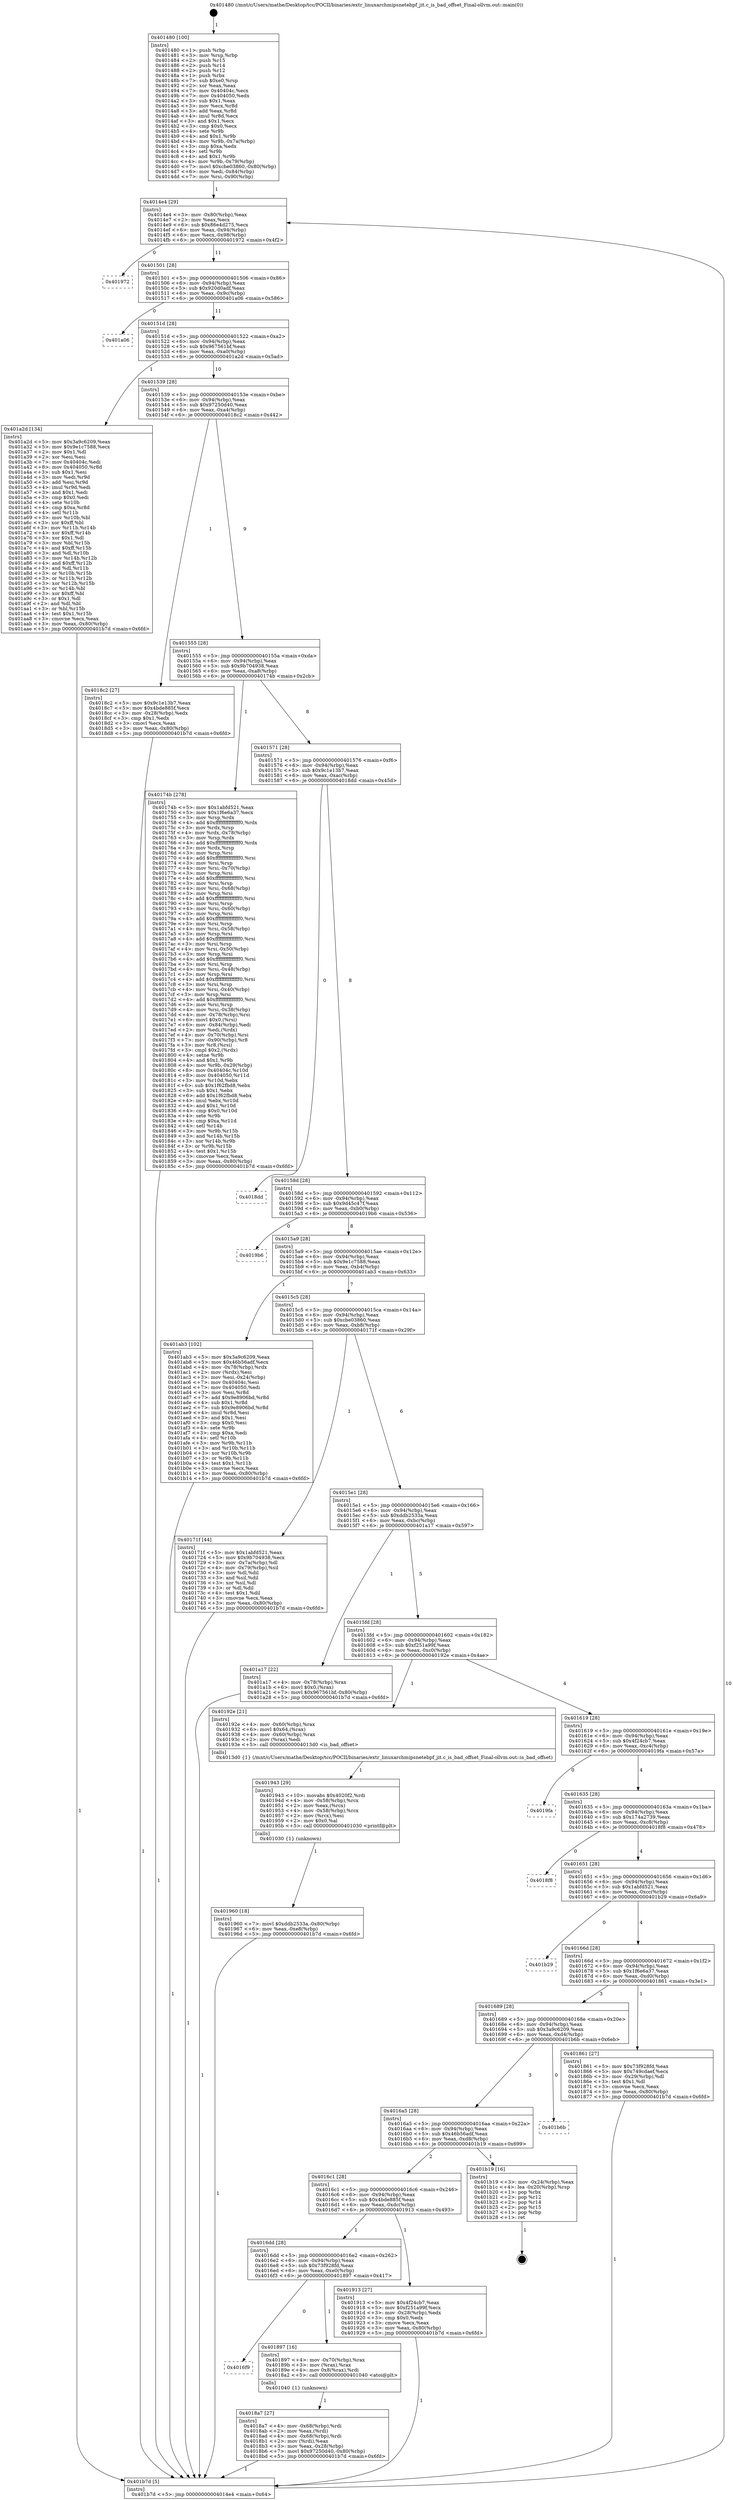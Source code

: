 digraph "0x401480" {
  label = "0x401480 (/mnt/c/Users/mathe/Desktop/tcc/POCII/binaries/extr_linuxarchmipsnetebpf_jit.c_is_bad_offset_Final-ollvm.out::main(0))"
  labelloc = "t"
  node[shape=record]

  Entry [label="",width=0.3,height=0.3,shape=circle,fillcolor=black,style=filled]
  "0x4014e4" [label="{
     0x4014e4 [29]\l
     | [instrs]\l
     &nbsp;&nbsp;0x4014e4 \<+3\>: mov -0x80(%rbp),%eax\l
     &nbsp;&nbsp;0x4014e7 \<+2\>: mov %eax,%ecx\l
     &nbsp;&nbsp;0x4014e9 \<+6\>: sub $0x86e4d275,%ecx\l
     &nbsp;&nbsp;0x4014ef \<+6\>: mov %eax,-0x94(%rbp)\l
     &nbsp;&nbsp;0x4014f5 \<+6\>: mov %ecx,-0x98(%rbp)\l
     &nbsp;&nbsp;0x4014fb \<+6\>: je 0000000000401972 \<main+0x4f2\>\l
  }"]
  "0x401972" [label="{
     0x401972\l
  }", style=dashed]
  "0x401501" [label="{
     0x401501 [28]\l
     | [instrs]\l
     &nbsp;&nbsp;0x401501 \<+5\>: jmp 0000000000401506 \<main+0x86\>\l
     &nbsp;&nbsp;0x401506 \<+6\>: mov -0x94(%rbp),%eax\l
     &nbsp;&nbsp;0x40150c \<+5\>: sub $0x920d0adf,%eax\l
     &nbsp;&nbsp;0x401511 \<+6\>: mov %eax,-0x9c(%rbp)\l
     &nbsp;&nbsp;0x401517 \<+6\>: je 0000000000401a06 \<main+0x586\>\l
  }"]
  Exit [label="",width=0.3,height=0.3,shape=circle,fillcolor=black,style=filled,peripheries=2]
  "0x401a06" [label="{
     0x401a06\l
  }", style=dashed]
  "0x40151d" [label="{
     0x40151d [28]\l
     | [instrs]\l
     &nbsp;&nbsp;0x40151d \<+5\>: jmp 0000000000401522 \<main+0xa2\>\l
     &nbsp;&nbsp;0x401522 \<+6\>: mov -0x94(%rbp),%eax\l
     &nbsp;&nbsp;0x401528 \<+5\>: sub $0x967561bf,%eax\l
     &nbsp;&nbsp;0x40152d \<+6\>: mov %eax,-0xa0(%rbp)\l
     &nbsp;&nbsp;0x401533 \<+6\>: je 0000000000401a2d \<main+0x5ad\>\l
  }"]
  "0x401960" [label="{
     0x401960 [18]\l
     | [instrs]\l
     &nbsp;&nbsp;0x401960 \<+7\>: movl $0xddb2533a,-0x80(%rbp)\l
     &nbsp;&nbsp;0x401967 \<+6\>: mov %eax,-0xe8(%rbp)\l
     &nbsp;&nbsp;0x40196d \<+5\>: jmp 0000000000401b7d \<main+0x6fd\>\l
  }"]
  "0x401a2d" [label="{
     0x401a2d [134]\l
     | [instrs]\l
     &nbsp;&nbsp;0x401a2d \<+5\>: mov $0x3a9c6209,%eax\l
     &nbsp;&nbsp;0x401a32 \<+5\>: mov $0x9e1c7588,%ecx\l
     &nbsp;&nbsp;0x401a37 \<+2\>: mov $0x1,%dl\l
     &nbsp;&nbsp;0x401a39 \<+2\>: xor %esi,%esi\l
     &nbsp;&nbsp;0x401a3b \<+7\>: mov 0x40404c,%edi\l
     &nbsp;&nbsp;0x401a42 \<+8\>: mov 0x404050,%r8d\l
     &nbsp;&nbsp;0x401a4a \<+3\>: sub $0x1,%esi\l
     &nbsp;&nbsp;0x401a4d \<+3\>: mov %edi,%r9d\l
     &nbsp;&nbsp;0x401a50 \<+3\>: add %esi,%r9d\l
     &nbsp;&nbsp;0x401a53 \<+4\>: imul %r9d,%edi\l
     &nbsp;&nbsp;0x401a57 \<+3\>: and $0x1,%edi\l
     &nbsp;&nbsp;0x401a5a \<+3\>: cmp $0x0,%edi\l
     &nbsp;&nbsp;0x401a5d \<+4\>: sete %r10b\l
     &nbsp;&nbsp;0x401a61 \<+4\>: cmp $0xa,%r8d\l
     &nbsp;&nbsp;0x401a65 \<+4\>: setl %r11b\l
     &nbsp;&nbsp;0x401a69 \<+3\>: mov %r10b,%bl\l
     &nbsp;&nbsp;0x401a6c \<+3\>: xor $0xff,%bl\l
     &nbsp;&nbsp;0x401a6f \<+3\>: mov %r11b,%r14b\l
     &nbsp;&nbsp;0x401a72 \<+4\>: xor $0xff,%r14b\l
     &nbsp;&nbsp;0x401a76 \<+3\>: xor $0x1,%dl\l
     &nbsp;&nbsp;0x401a79 \<+3\>: mov %bl,%r15b\l
     &nbsp;&nbsp;0x401a7c \<+4\>: and $0xff,%r15b\l
     &nbsp;&nbsp;0x401a80 \<+3\>: and %dl,%r10b\l
     &nbsp;&nbsp;0x401a83 \<+3\>: mov %r14b,%r12b\l
     &nbsp;&nbsp;0x401a86 \<+4\>: and $0xff,%r12b\l
     &nbsp;&nbsp;0x401a8a \<+3\>: and %dl,%r11b\l
     &nbsp;&nbsp;0x401a8d \<+3\>: or %r10b,%r15b\l
     &nbsp;&nbsp;0x401a90 \<+3\>: or %r11b,%r12b\l
     &nbsp;&nbsp;0x401a93 \<+3\>: xor %r12b,%r15b\l
     &nbsp;&nbsp;0x401a96 \<+3\>: or %r14b,%bl\l
     &nbsp;&nbsp;0x401a99 \<+3\>: xor $0xff,%bl\l
     &nbsp;&nbsp;0x401a9c \<+3\>: or $0x1,%dl\l
     &nbsp;&nbsp;0x401a9f \<+2\>: and %dl,%bl\l
     &nbsp;&nbsp;0x401aa1 \<+3\>: or %bl,%r15b\l
     &nbsp;&nbsp;0x401aa4 \<+4\>: test $0x1,%r15b\l
     &nbsp;&nbsp;0x401aa8 \<+3\>: cmovne %ecx,%eax\l
     &nbsp;&nbsp;0x401aab \<+3\>: mov %eax,-0x80(%rbp)\l
     &nbsp;&nbsp;0x401aae \<+5\>: jmp 0000000000401b7d \<main+0x6fd\>\l
  }"]
  "0x401539" [label="{
     0x401539 [28]\l
     | [instrs]\l
     &nbsp;&nbsp;0x401539 \<+5\>: jmp 000000000040153e \<main+0xbe\>\l
     &nbsp;&nbsp;0x40153e \<+6\>: mov -0x94(%rbp),%eax\l
     &nbsp;&nbsp;0x401544 \<+5\>: sub $0x97250d40,%eax\l
     &nbsp;&nbsp;0x401549 \<+6\>: mov %eax,-0xa4(%rbp)\l
     &nbsp;&nbsp;0x40154f \<+6\>: je 00000000004018c2 \<main+0x442\>\l
  }"]
  "0x401943" [label="{
     0x401943 [29]\l
     | [instrs]\l
     &nbsp;&nbsp;0x401943 \<+10\>: movabs $0x4020f2,%rdi\l
     &nbsp;&nbsp;0x40194d \<+4\>: mov -0x58(%rbp),%rcx\l
     &nbsp;&nbsp;0x401951 \<+2\>: mov %eax,(%rcx)\l
     &nbsp;&nbsp;0x401953 \<+4\>: mov -0x58(%rbp),%rcx\l
     &nbsp;&nbsp;0x401957 \<+2\>: mov (%rcx),%esi\l
     &nbsp;&nbsp;0x401959 \<+2\>: mov $0x0,%al\l
     &nbsp;&nbsp;0x40195b \<+5\>: call 0000000000401030 \<printf@plt\>\l
     | [calls]\l
     &nbsp;&nbsp;0x401030 \{1\} (unknown)\l
  }"]
  "0x4018c2" [label="{
     0x4018c2 [27]\l
     | [instrs]\l
     &nbsp;&nbsp;0x4018c2 \<+5\>: mov $0x9c1e13b7,%eax\l
     &nbsp;&nbsp;0x4018c7 \<+5\>: mov $0x4bde885f,%ecx\l
     &nbsp;&nbsp;0x4018cc \<+3\>: mov -0x28(%rbp),%edx\l
     &nbsp;&nbsp;0x4018cf \<+3\>: cmp $0x1,%edx\l
     &nbsp;&nbsp;0x4018d2 \<+3\>: cmovl %ecx,%eax\l
     &nbsp;&nbsp;0x4018d5 \<+3\>: mov %eax,-0x80(%rbp)\l
     &nbsp;&nbsp;0x4018d8 \<+5\>: jmp 0000000000401b7d \<main+0x6fd\>\l
  }"]
  "0x401555" [label="{
     0x401555 [28]\l
     | [instrs]\l
     &nbsp;&nbsp;0x401555 \<+5\>: jmp 000000000040155a \<main+0xda\>\l
     &nbsp;&nbsp;0x40155a \<+6\>: mov -0x94(%rbp),%eax\l
     &nbsp;&nbsp;0x401560 \<+5\>: sub $0x9b704938,%eax\l
     &nbsp;&nbsp;0x401565 \<+6\>: mov %eax,-0xa8(%rbp)\l
     &nbsp;&nbsp;0x40156b \<+6\>: je 000000000040174b \<main+0x2cb\>\l
  }"]
  "0x4018a7" [label="{
     0x4018a7 [27]\l
     | [instrs]\l
     &nbsp;&nbsp;0x4018a7 \<+4\>: mov -0x68(%rbp),%rdi\l
     &nbsp;&nbsp;0x4018ab \<+2\>: mov %eax,(%rdi)\l
     &nbsp;&nbsp;0x4018ad \<+4\>: mov -0x68(%rbp),%rdi\l
     &nbsp;&nbsp;0x4018b1 \<+2\>: mov (%rdi),%eax\l
     &nbsp;&nbsp;0x4018b3 \<+3\>: mov %eax,-0x28(%rbp)\l
     &nbsp;&nbsp;0x4018b6 \<+7\>: movl $0x97250d40,-0x80(%rbp)\l
     &nbsp;&nbsp;0x4018bd \<+5\>: jmp 0000000000401b7d \<main+0x6fd\>\l
  }"]
  "0x40174b" [label="{
     0x40174b [278]\l
     | [instrs]\l
     &nbsp;&nbsp;0x40174b \<+5\>: mov $0x1abfd521,%eax\l
     &nbsp;&nbsp;0x401750 \<+5\>: mov $0x1f6e6a37,%ecx\l
     &nbsp;&nbsp;0x401755 \<+3\>: mov %rsp,%rdx\l
     &nbsp;&nbsp;0x401758 \<+4\>: add $0xfffffffffffffff0,%rdx\l
     &nbsp;&nbsp;0x40175c \<+3\>: mov %rdx,%rsp\l
     &nbsp;&nbsp;0x40175f \<+4\>: mov %rdx,-0x78(%rbp)\l
     &nbsp;&nbsp;0x401763 \<+3\>: mov %rsp,%rdx\l
     &nbsp;&nbsp;0x401766 \<+4\>: add $0xfffffffffffffff0,%rdx\l
     &nbsp;&nbsp;0x40176a \<+3\>: mov %rdx,%rsp\l
     &nbsp;&nbsp;0x40176d \<+3\>: mov %rsp,%rsi\l
     &nbsp;&nbsp;0x401770 \<+4\>: add $0xfffffffffffffff0,%rsi\l
     &nbsp;&nbsp;0x401774 \<+3\>: mov %rsi,%rsp\l
     &nbsp;&nbsp;0x401777 \<+4\>: mov %rsi,-0x70(%rbp)\l
     &nbsp;&nbsp;0x40177b \<+3\>: mov %rsp,%rsi\l
     &nbsp;&nbsp;0x40177e \<+4\>: add $0xfffffffffffffff0,%rsi\l
     &nbsp;&nbsp;0x401782 \<+3\>: mov %rsi,%rsp\l
     &nbsp;&nbsp;0x401785 \<+4\>: mov %rsi,-0x68(%rbp)\l
     &nbsp;&nbsp;0x401789 \<+3\>: mov %rsp,%rsi\l
     &nbsp;&nbsp;0x40178c \<+4\>: add $0xfffffffffffffff0,%rsi\l
     &nbsp;&nbsp;0x401790 \<+3\>: mov %rsi,%rsp\l
     &nbsp;&nbsp;0x401793 \<+4\>: mov %rsi,-0x60(%rbp)\l
     &nbsp;&nbsp;0x401797 \<+3\>: mov %rsp,%rsi\l
     &nbsp;&nbsp;0x40179a \<+4\>: add $0xfffffffffffffff0,%rsi\l
     &nbsp;&nbsp;0x40179e \<+3\>: mov %rsi,%rsp\l
     &nbsp;&nbsp;0x4017a1 \<+4\>: mov %rsi,-0x58(%rbp)\l
     &nbsp;&nbsp;0x4017a5 \<+3\>: mov %rsp,%rsi\l
     &nbsp;&nbsp;0x4017a8 \<+4\>: add $0xfffffffffffffff0,%rsi\l
     &nbsp;&nbsp;0x4017ac \<+3\>: mov %rsi,%rsp\l
     &nbsp;&nbsp;0x4017af \<+4\>: mov %rsi,-0x50(%rbp)\l
     &nbsp;&nbsp;0x4017b3 \<+3\>: mov %rsp,%rsi\l
     &nbsp;&nbsp;0x4017b6 \<+4\>: add $0xfffffffffffffff0,%rsi\l
     &nbsp;&nbsp;0x4017ba \<+3\>: mov %rsi,%rsp\l
     &nbsp;&nbsp;0x4017bd \<+4\>: mov %rsi,-0x48(%rbp)\l
     &nbsp;&nbsp;0x4017c1 \<+3\>: mov %rsp,%rsi\l
     &nbsp;&nbsp;0x4017c4 \<+4\>: add $0xfffffffffffffff0,%rsi\l
     &nbsp;&nbsp;0x4017c8 \<+3\>: mov %rsi,%rsp\l
     &nbsp;&nbsp;0x4017cb \<+4\>: mov %rsi,-0x40(%rbp)\l
     &nbsp;&nbsp;0x4017cf \<+3\>: mov %rsp,%rsi\l
     &nbsp;&nbsp;0x4017d2 \<+4\>: add $0xfffffffffffffff0,%rsi\l
     &nbsp;&nbsp;0x4017d6 \<+3\>: mov %rsi,%rsp\l
     &nbsp;&nbsp;0x4017d9 \<+4\>: mov %rsi,-0x38(%rbp)\l
     &nbsp;&nbsp;0x4017dd \<+4\>: mov -0x78(%rbp),%rsi\l
     &nbsp;&nbsp;0x4017e1 \<+6\>: movl $0x0,(%rsi)\l
     &nbsp;&nbsp;0x4017e7 \<+6\>: mov -0x84(%rbp),%edi\l
     &nbsp;&nbsp;0x4017ed \<+2\>: mov %edi,(%rdx)\l
     &nbsp;&nbsp;0x4017ef \<+4\>: mov -0x70(%rbp),%rsi\l
     &nbsp;&nbsp;0x4017f3 \<+7\>: mov -0x90(%rbp),%r8\l
     &nbsp;&nbsp;0x4017fa \<+3\>: mov %r8,(%rsi)\l
     &nbsp;&nbsp;0x4017fd \<+3\>: cmpl $0x2,(%rdx)\l
     &nbsp;&nbsp;0x401800 \<+4\>: setne %r9b\l
     &nbsp;&nbsp;0x401804 \<+4\>: and $0x1,%r9b\l
     &nbsp;&nbsp;0x401808 \<+4\>: mov %r9b,-0x29(%rbp)\l
     &nbsp;&nbsp;0x40180c \<+8\>: mov 0x40404c,%r10d\l
     &nbsp;&nbsp;0x401814 \<+8\>: mov 0x404050,%r11d\l
     &nbsp;&nbsp;0x40181c \<+3\>: mov %r10d,%ebx\l
     &nbsp;&nbsp;0x40181f \<+6\>: sub $0x1f62fbd8,%ebx\l
     &nbsp;&nbsp;0x401825 \<+3\>: sub $0x1,%ebx\l
     &nbsp;&nbsp;0x401828 \<+6\>: add $0x1f62fbd8,%ebx\l
     &nbsp;&nbsp;0x40182e \<+4\>: imul %ebx,%r10d\l
     &nbsp;&nbsp;0x401832 \<+4\>: and $0x1,%r10d\l
     &nbsp;&nbsp;0x401836 \<+4\>: cmp $0x0,%r10d\l
     &nbsp;&nbsp;0x40183a \<+4\>: sete %r9b\l
     &nbsp;&nbsp;0x40183e \<+4\>: cmp $0xa,%r11d\l
     &nbsp;&nbsp;0x401842 \<+4\>: setl %r14b\l
     &nbsp;&nbsp;0x401846 \<+3\>: mov %r9b,%r15b\l
     &nbsp;&nbsp;0x401849 \<+3\>: and %r14b,%r15b\l
     &nbsp;&nbsp;0x40184c \<+3\>: xor %r14b,%r9b\l
     &nbsp;&nbsp;0x40184f \<+3\>: or %r9b,%r15b\l
     &nbsp;&nbsp;0x401852 \<+4\>: test $0x1,%r15b\l
     &nbsp;&nbsp;0x401856 \<+3\>: cmovne %ecx,%eax\l
     &nbsp;&nbsp;0x401859 \<+3\>: mov %eax,-0x80(%rbp)\l
     &nbsp;&nbsp;0x40185c \<+5\>: jmp 0000000000401b7d \<main+0x6fd\>\l
  }"]
  "0x401571" [label="{
     0x401571 [28]\l
     | [instrs]\l
     &nbsp;&nbsp;0x401571 \<+5\>: jmp 0000000000401576 \<main+0xf6\>\l
     &nbsp;&nbsp;0x401576 \<+6\>: mov -0x94(%rbp),%eax\l
     &nbsp;&nbsp;0x40157c \<+5\>: sub $0x9c1e13b7,%eax\l
     &nbsp;&nbsp;0x401581 \<+6\>: mov %eax,-0xac(%rbp)\l
     &nbsp;&nbsp;0x401587 \<+6\>: je 00000000004018dd \<main+0x45d\>\l
  }"]
  "0x4016f9" [label="{
     0x4016f9\l
  }", style=dashed]
  "0x4018dd" [label="{
     0x4018dd\l
  }", style=dashed]
  "0x40158d" [label="{
     0x40158d [28]\l
     | [instrs]\l
     &nbsp;&nbsp;0x40158d \<+5\>: jmp 0000000000401592 \<main+0x112\>\l
     &nbsp;&nbsp;0x401592 \<+6\>: mov -0x94(%rbp),%eax\l
     &nbsp;&nbsp;0x401598 \<+5\>: sub $0x9d45c47f,%eax\l
     &nbsp;&nbsp;0x40159d \<+6\>: mov %eax,-0xb0(%rbp)\l
     &nbsp;&nbsp;0x4015a3 \<+6\>: je 00000000004019b6 \<main+0x536\>\l
  }"]
  "0x401897" [label="{
     0x401897 [16]\l
     | [instrs]\l
     &nbsp;&nbsp;0x401897 \<+4\>: mov -0x70(%rbp),%rax\l
     &nbsp;&nbsp;0x40189b \<+3\>: mov (%rax),%rax\l
     &nbsp;&nbsp;0x40189e \<+4\>: mov 0x8(%rax),%rdi\l
     &nbsp;&nbsp;0x4018a2 \<+5\>: call 0000000000401040 \<atoi@plt\>\l
     | [calls]\l
     &nbsp;&nbsp;0x401040 \{1\} (unknown)\l
  }"]
  "0x4019b6" [label="{
     0x4019b6\l
  }", style=dashed]
  "0x4015a9" [label="{
     0x4015a9 [28]\l
     | [instrs]\l
     &nbsp;&nbsp;0x4015a9 \<+5\>: jmp 00000000004015ae \<main+0x12e\>\l
     &nbsp;&nbsp;0x4015ae \<+6\>: mov -0x94(%rbp),%eax\l
     &nbsp;&nbsp;0x4015b4 \<+5\>: sub $0x9e1c7588,%eax\l
     &nbsp;&nbsp;0x4015b9 \<+6\>: mov %eax,-0xb4(%rbp)\l
     &nbsp;&nbsp;0x4015bf \<+6\>: je 0000000000401ab3 \<main+0x633\>\l
  }"]
  "0x4016dd" [label="{
     0x4016dd [28]\l
     | [instrs]\l
     &nbsp;&nbsp;0x4016dd \<+5\>: jmp 00000000004016e2 \<main+0x262\>\l
     &nbsp;&nbsp;0x4016e2 \<+6\>: mov -0x94(%rbp),%eax\l
     &nbsp;&nbsp;0x4016e8 \<+5\>: sub $0x73f928fd,%eax\l
     &nbsp;&nbsp;0x4016ed \<+6\>: mov %eax,-0xe0(%rbp)\l
     &nbsp;&nbsp;0x4016f3 \<+6\>: je 0000000000401897 \<main+0x417\>\l
  }"]
  "0x401ab3" [label="{
     0x401ab3 [102]\l
     | [instrs]\l
     &nbsp;&nbsp;0x401ab3 \<+5\>: mov $0x3a9c6209,%eax\l
     &nbsp;&nbsp;0x401ab8 \<+5\>: mov $0x46b56adf,%ecx\l
     &nbsp;&nbsp;0x401abd \<+4\>: mov -0x78(%rbp),%rdx\l
     &nbsp;&nbsp;0x401ac1 \<+2\>: mov (%rdx),%esi\l
     &nbsp;&nbsp;0x401ac3 \<+3\>: mov %esi,-0x24(%rbp)\l
     &nbsp;&nbsp;0x401ac6 \<+7\>: mov 0x40404c,%esi\l
     &nbsp;&nbsp;0x401acd \<+7\>: mov 0x404050,%edi\l
     &nbsp;&nbsp;0x401ad4 \<+3\>: mov %esi,%r8d\l
     &nbsp;&nbsp;0x401ad7 \<+7\>: add $0x9e8906bd,%r8d\l
     &nbsp;&nbsp;0x401ade \<+4\>: sub $0x1,%r8d\l
     &nbsp;&nbsp;0x401ae2 \<+7\>: sub $0x9e8906bd,%r8d\l
     &nbsp;&nbsp;0x401ae9 \<+4\>: imul %r8d,%esi\l
     &nbsp;&nbsp;0x401aed \<+3\>: and $0x1,%esi\l
     &nbsp;&nbsp;0x401af0 \<+3\>: cmp $0x0,%esi\l
     &nbsp;&nbsp;0x401af3 \<+4\>: sete %r9b\l
     &nbsp;&nbsp;0x401af7 \<+3\>: cmp $0xa,%edi\l
     &nbsp;&nbsp;0x401afa \<+4\>: setl %r10b\l
     &nbsp;&nbsp;0x401afe \<+3\>: mov %r9b,%r11b\l
     &nbsp;&nbsp;0x401b01 \<+3\>: and %r10b,%r11b\l
     &nbsp;&nbsp;0x401b04 \<+3\>: xor %r10b,%r9b\l
     &nbsp;&nbsp;0x401b07 \<+3\>: or %r9b,%r11b\l
     &nbsp;&nbsp;0x401b0a \<+4\>: test $0x1,%r11b\l
     &nbsp;&nbsp;0x401b0e \<+3\>: cmovne %ecx,%eax\l
     &nbsp;&nbsp;0x401b11 \<+3\>: mov %eax,-0x80(%rbp)\l
     &nbsp;&nbsp;0x401b14 \<+5\>: jmp 0000000000401b7d \<main+0x6fd\>\l
  }"]
  "0x4015c5" [label="{
     0x4015c5 [28]\l
     | [instrs]\l
     &nbsp;&nbsp;0x4015c5 \<+5\>: jmp 00000000004015ca \<main+0x14a\>\l
     &nbsp;&nbsp;0x4015ca \<+6\>: mov -0x94(%rbp),%eax\l
     &nbsp;&nbsp;0x4015d0 \<+5\>: sub $0xcbe03860,%eax\l
     &nbsp;&nbsp;0x4015d5 \<+6\>: mov %eax,-0xb8(%rbp)\l
     &nbsp;&nbsp;0x4015db \<+6\>: je 000000000040171f \<main+0x29f\>\l
  }"]
  "0x401913" [label="{
     0x401913 [27]\l
     | [instrs]\l
     &nbsp;&nbsp;0x401913 \<+5\>: mov $0x4f24cb7,%eax\l
     &nbsp;&nbsp;0x401918 \<+5\>: mov $0xf251a99f,%ecx\l
     &nbsp;&nbsp;0x40191d \<+3\>: mov -0x28(%rbp),%edx\l
     &nbsp;&nbsp;0x401920 \<+3\>: cmp $0x0,%edx\l
     &nbsp;&nbsp;0x401923 \<+3\>: cmove %ecx,%eax\l
     &nbsp;&nbsp;0x401926 \<+3\>: mov %eax,-0x80(%rbp)\l
     &nbsp;&nbsp;0x401929 \<+5\>: jmp 0000000000401b7d \<main+0x6fd\>\l
  }"]
  "0x40171f" [label="{
     0x40171f [44]\l
     | [instrs]\l
     &nbsp;&nbsp;0x40171f \<+5\>: mov $0x1abfd521,%eax\l
     &nbsp;&nbsp;0x401724 \<+5\>: mov $0x9b704938,%ecx\l
     &nbsp;&nbsp;0x401729 \<+3\>: mov -0x7a(%rbp),%dl\l
     &nbsp;&nbsp;0x40172c \<+4\>: mov -0x79(%rbp),%sil\l
     &nbsp;&nbsp;0x401730 \<+3\>: mov %dl,%dil\l
     &nbsp;&nbsp;0x401733 \<+3\>: and %sil,%dil\l
     &nbsp;&nbsp;0x401736 \<+3\>: xor %sil,%dl\l
     &nbsp;&nbsp;0x401739 \<+3\>: or %dl,%dil\l
     &nbsp;&nbsp;0x40173c \<+4\>: test $0x1,%dil\l
     &nbsp;&nbsp;0x401740 \<+3\>: cmovne %ecx,%eax\l
     &nbsp;&nbsp;0x401743 \<+3\>: mov %eax,-0x80(%rbp)\l
     &nbsp;&nbsp;0x401746 \<+5\>: jmp 0000000000401b7d \<main+0x6fd\>\l
  }"]
  "0x4015e1" [label="{
     0x4015e1 [28]\l
     | [instrs]\l
     &nbsp;&nbsp;0x4015e1 \<+5\>: jmp 00000000004015e6 \<main+0x166\>\l
     &nbsp;&nbsp;0x4015e6 \<+6\>: mov -0x94(%rbp),%eax\l
     &nbsp;&nbsp;0x4015ec \<+5\>: sub $0xddb2533a,%eax\l
     &nbsp;&nbsp;0x4015f1 \<+6\>: mov %eax,-0xbc(%rbp)\l
     &nbsp;&nbsp;0x4015f7 \<+6\>: je 0000000000401a17 \<main+0x597\>\l
  }"]
  "0x401b7d" [label="{
     0x401b7d [5]\l
     | [instrs]\l
     &nbsp;&nbsp;0x401b7d \<+5\>: jmp 00000000004014e4 \<main+0x64\>\l
  }"]
  "0x401480" [label="{
     0x401480 [100]\l
     | [instrs]\l
     &nbsp;&nbsp;0x401480 \<+1\>: push %rbp\l
     &nbsp;&nbsp;0x401481 \<+3\>: mov %rsp,%rbp\l
     &nbsp;&nbsp;0x401484 \<+2\>: push %r15\l
     &nbsp;&nbsp;0x401486 \<+2\>: push %r14\l
     &nbsp;&nbsp;0x401488 \<+2\>: push %r12\l
     &nbsp;&nbsp;0x40148a \<+1\>: push %rbx\l
     &nbsp;&nbsp;0x40148b \<+7\>: sub $0xe0,%rsp\l
     &nbsp;&nbsp;0x401492 \<+2\>: xor %eax,%eax\l
     &nbsp;&nbsp;0x401494 \<+7\>: mov 0x40404c,%ecx\l
     &nbsp;&nbsp;0x40149b \<+7\>: mov 0x404050,%edx\l
     &nbsp;&nbsp;0x4014a2 \<+3\>: sub $0x1,%eax\l
     &nbsp;&nbsp;0x4014a5 \<+3\>: mov %ecx,%r8d\l
     &nbsp;&nbsp;0x4014a8 \<+3\>: add %eax,%r8d\l
     &nbsp;&nbsp;0x4014ab \<+4\>: imul %r8d,%ecx\l
     &nbsp;&nbsp;0x4014af \<+3\>: and $0x1,%ecx\l
     &nbsp;&nbsp;0x4014b2 \<+3\>: cmp $0x0,%ecx\l
     &nbsp;&nbsp;0x4014b5 \<+4\>: sete %r9b\l
     &nbsp;&nbsp;0x4014b9 \<+4\>: and $0x1,%r9b\l
     &nbsp;&nbsp;0x4014bd \<+4\>: mov %r9b,-0x7a(%rbp)\l
     &nbsp;&nbsp;0x4014c1 \<+3\>: cmp $0xa,%edx\l
     &nbsp;&nbsp;0x4014c4 \<+4\>: setl %r9b\l
     &nbsp;&nbsp;0x4014c8 \<+4\>: and $0x1,%r9b\l
     &nbsp;&nbsp;0x4014cc \<+4\>: mov %r9b,-0x79(%rbp)\l
     &nbsp;&nbsp;0x4014d0 \<+7\>: movl $0xcbe03860,-0x80(%rbp)\l
     &nbsp;&nbsp;0x4014d7 \<+6\>: mov %edi,-0x84(%rbp)\l
     &nbsp;&nbsp;0x4014dd \<+7\>: mov %rsi,-0x90(%rbp)\l
  }"]
  "0x4016c1" [label="{
     0x4016c1 [28]\l
     | [instrs]\l
     &nbsp;&nbsp;0x4016c1 \<+5\>: jmp 00000000004016c6 \<main+0x246\>\l
     &nbsp;&nbsp;0x4016c6 \<+6\>: mov -0x94(%rbp),%eax\l
     &nbsp;&nbsp;0x4016cc \<+5\>: sub $0x4bde885f,%eax\l
     &nbsp;&nbsp;0x4016d1 \<+6\>: mov %eax,-0xdc(%rbp)\l
     &nbsp;&nbsp;0x4016d7 \<+6\>: je 0000000000401913 \<main+0x493\>\l
  }"]
  "0x401b19" [label="{
     0x401b19 [16]\l
     | [instrs]\l
     &nbsp;&nbsp;0x401b19 \<+3\>: mov -0x24(%rbp),%eax\l
     &nbsp;&nbsp;0x401b1c \<+4\>: lea -0x20(%rbp),%rsp\l
     &nbsp;&nbsp;0x401b20 \<+1\>: pop %rbx\l
     &nbsp;&nbsp;0x401b21 \<+2\>: pop %r12\l
     &nbsp;&nbsp;0x401b23 \<+2\>: pop %r14\l
     &nbsp;&nbsp;0x401b25 \<+2\>: pop %r15\l
     &nbsp;&nbsp;0x401b27 \<+1\>: pop %rbp\l
     &nbsp;&nbsp;0x401b28 \<+1\>: ret\l
  }"]
  "0x401a17" [label="{
     0x401a17 [22]\l
     | [instrs]\l
     &nbsp;&nbsp;0x401a17 \<+4\>: mov -0x78(%rbp),%rax\l
     &nbsp;&nbsp;0x401a1b \<+6\>: movl $0x0,(%rax)\l
     &nbsp;&nbsp;0x401a21 \<+7\>: movl $0x967561bf,-0x80(%rbp)\l
     &nbsp;&nbsp;0x401a28 \<+5\>: jmp 0000000000401b7d \<main+0x6fd\>\l
  }"]
  "0x4015fd" [label="{
     0x4015fd [28]\l
     | [instrs]\l
     &nbsp;&nbsp;0x4015fd \<+5\>: jmp 0000000000401602 \<main+0x182\>\l
     &nbsp;&nbsp;0x401602 \<+6\>: mov -0x94(%rbp),%eax\l
     &nbsp;&nbsp;0x401608 \<+5\>: sub $0xf251a99f,%eax\l
     &nbsp;&nbsp;0x40160d \<+6\>: mov %eax,-0xc0(%rbp)\l
     &nbsp;&nbsp;0x401613 \<+6\>: je 000000000040192e \<main+0x4ae\>\l
  }"]
  "0x4016a5" [label="{
     0x4016a5 [28]\l
     | [instrs]\l
     &nbsp;&nbsp;0x4016a5 \<+5\>: jmp 00000000004016aa \<main+0x22a\>\l
     &nbsp;&nbsp;0x4016aa \<+6\>: mov -0x94(%rbp),%eax\l
     &nbsp;&nbsp;0x4016b0 \<+5\>: sub $0x46b56adf,%eax\l
     &nbsp;&nbsp;0x4016b5 \<+6\>: mov %eax,-0xd8(%rbp)\l
     &nbsp;&nbsp;0x4016bb \<+6\>: je 0000000000401b19 \<main+0x699\>\l
  }"]
  "0x40192e" [label="{
     0x40192e [21]\l
     | [instrs]\l
     &nbsp;&nbsp;0x40192e \<+4\>: mov -0x60(%rbp),%rax\l
     &nbsp;&nbsp;0x401932 \<+6\>: movl $0x64,(%rax)\l
     &nbsp;&nbsp;0x401938 \<+4\>: mov -0x60(%rbp),%rax\l
     &nbsp;&nbsp;0x40193c \<+2\>: mov (%rax),%edi\l
     &nbsp;&nbsp;0x40193e \<+5\>: call 00000000004013d0 \<is_bad_offset\>\l
     | [calls]\l
     &nbsp;&nbsp;0x4013d0 \{1\} (/mnt/c/Users/mathe/Desktop/tcc/POCII/binaries/extr_linuxarchmipsnetebpf_jit.c_is_bad_offset_Final-ollvm.out::is_bad_offset)\l
  }"]
  "0x401619" [label="{
     0x401619 [28]\l
     | [instrs]\l
     &nbsp;&nbsp;0x401619 \<+5\>: jmp 000000000040161e \<main+0x19e\>\l
     &nbsp;&nbsp;0x40161e \<+6\>: mov -0x94(%rbp),%eax\l
     &nbsp;&nbsp;0x401624 \<+5\>: sub $0x4f24cb7,%eax\l
     &nbsp;&nbsp;0x401629 \<+6\>: mov %eax,-0xc4(%rbp)\l
     &nbsp;&nbsp;0x40162f \<+6\>: je 00000000004019fa \<main+0x57a\>\l
  }"]
  "0x401b6b" [label="{
     0x401b6b\l
  }", style=dashed]
  "0x4019fa" [label="{
     0x4019fa\l
  }", style=dashed]
  "0x401635" [label="{
     0x401635 [28]\l
     | [instrs]\l
     &nbsp;&nbsp;0x401635 \<+5\>: jmp 000000000040163a \<main+0x1ba\>\l
     &nbsp;&nbsp;0x40163a \<+6\>: mov -0x94(%rbp),%eax\l
     &nbsp;&nbsp;0x401640 \<+5\>: sub $0x174a2739,%eax\l
     &nbsp;&nbsp;0x401645 \<+6\>: mov %eax,-0xc8(%rbp)\l
     &nbsp;&nbsp;0x40164b \<+6\>: je 00000000004018f8 \<main+0x478\>\l
  }"]
  "0x401689" [label="{
     0x401689 [28]\l
     | [instrs]\l
     &nbsp;&nbsp;0x401689 \<+5\>: jmp 000000000040168e \<main+0x20e\>\l
     &nbsp;&nbsp;0x40168e \<+6\>: mov -0x94(%rbp),%eax\l
     &nbsp;&nbsp;0x401694 \<+5\>: sub $0x3a9c6209,%eax\l
     &nbsp;&nbsp;0x401699 \<+6\>: mov %eax,-0xd4(%rbp)\l
     &nbsp;&nbsp;0x40169f \<+6\>: je 0000000000401b6b \<main+0x6eb\>\l
  }"]
  "0x4018f8" [label="{
     0x4018f8\l
  }", style=dashed]
  "0x401651" [label="{
     0x401651 [28]\l
     | [instrs]\l
     &nbsp;&nbsp;0x401651 \<+5\>: jmp 0000000000401656 \<main+0x1d6\>\l
     &nbsp;&nbsp;0x401656 \<+6\>: mov -0x94(%rbp),%eax\l
     &nbsp;&nbsp;0x40165c \<+5\>: sub $0x1abfd521,%eax\l
     &nbsp;&nbsp;0x401661 \<+6\>: mov %eax,-0xcc(%rbp)\l
     &nbsp;&nbsp;0x401667 \<+6\>: je 0000000000401b29 \<main+0x6a9\>\l
  }"]
  "0x401861" [label="{
     0x401861 [27]\l
     | [instrs]\l
     &nbsp;&nbsp;0x401861 \<+5\>: mov $0x73f928fd,%eax\l
     &nbsp;&nbsp;0x401866 \<+5\>: mov $0x749cdaef,%ecx\l
     &nbsp;&nbsp;0x40186b \<+3\>: mov -0x29(%rbp),%dl\l
     &nbsp;&nbsp;0x40186e \<+3\>: test $0x1,%dl\l
     &nbsp;&nbsp;0x401871 \<+3\>: cmovne %ecx,%eax\l
     &nbsp;&nbsp;0x401874 \<+3\>: mov %eax,-0x80(%rbp)\l
     &nbsp;&nbsp;0x401877 \<+5\>: jmp 0000000000401b7d \<main+0x6fd\>\l
  }"]
  "0x401b29" [label="{
     0x401b29\l
  }", style=dashed]
  "0x40166d" [label="{
     0x40166d [28]\l
     | [instrs]\l
     &nbsp;&nbsp;0x40166d \<+5\>: jmp 0000000000401672 \<main+0x1f2\>\l
     &nbsp;&nbsp;0x401672 \<+6\>: mov -0x94(%rbp),%eax\l
     &nbsp;&nbsp;0x401678 \<+5\>: sub $0x1f6e6a37,%eax\l
     &nbsp;&nbsp;0x40167d \<+6\>: mov %eax,-0xd0(%rbp)\l
     &nbsp;&nbsp;0x401683 \<+6\>: je 0000000000401861 \<main+0x3e1\>\l
  }"]
  Entry -> "0x401480" [label=" 1"]
  "0x4014e4" -> "0x401972" [label=" 0"]
  "0x4014e4" -> "0x401501" [label=" 11"]
  "0x401b19" -> Exit [label=" 1"]
  "0x401501" -> "0x401a06" [label=" 0"]
  "0x401501" -> "0x40151d" [label=" 11"]
  "0x401ab3" -> "0x401b7d" [label=" 1"]
  "0x40151d" -> "0x401a2d" [label=" 1"]
  "0x40151d" -> "0x401539" [label=" 10"]
  "0x401a2d" -> "0x401b7d" [label=" 1"]
  "0x401539" -> "0x4018c2" [label=" 1"]
  "0x401539" -> "0x401555" [label=" 9"]
  "0x401a17" -> "0x401b7d" [label=" 1"]
  "0x401555" -> "0x40174b" [label=" 1"]
  "0x401555" -> "0x401571" [label=" 8"]
  "0x401960" -> "0x401b7d" [label=" 1"]
  "0x401571" -> "0x4018dd" [label=" 0"]
  "0x401571" -> "0x40158d" [label=" 8"]
  "0x401943" -> "0x401960" [label=" 1"]
  "0x40158d" -> "0x4019b6" [label=" 0"]
  "0x40158d" -> "0x4015a9" [label=" 8"]
  "0x40192e" -> "0x401943" [label=" 1"]
  "0x4015a9" -> "0x401ab3" [label=" 1"]
  "0x4015a9" -> "0x4015c5" [label=" 7"]
  "0x4018c2" -> "0x401b7d" [label=" 1"]
  "0x4015c5" -> "0x40171f" [label=" 1"]
  "0x4015c5" -> "0x4015e1" [label=" 6"]
  "0x40171f" -> "0x401b7d" [label=" 1"]
  "0x401480" -> "0x4014e4" [label=" 1"]
  "0x401b7d" -> "0x4014e4" [label=" 10"]
  "0x4018a7" -> "0x401b7d" [label=" 1"]
  "0x40174b" -> "0x401b7d" [label=" 1"]
  "0x4016dd" -> "0x4016f9" [label=" 0"]
  "0x4015e1" -> "0x401a17" [label=" 1"]
  "0x4015e1" -> "0x4015fd" [label=" 5"]
  "0x4016dd" -> "0x401897" [label=" 1"]
  "0x4015fd" -> "0x40192e" [label=" 1"]
  "0x4015fd" -> "0x401619" [label=" 4"]
  "0x4016c1" -> "0x4016dd" [label=" 1"]
  "0x401619" -> "0x4019fa" [label=" 0"]
  "0x401619" -> "0x401635" [label=" 4"]
  "0x4016c1" -> "0x401913" [label=" 1"]
  "0x401635" -> "0x4018f8" [label=" 0"]
  "0x401635" -> "0x401651" [label=" 4"]
  "0x4016a5" -> "0x4016c1" [label=" 2"]
  "0x401651" -> "0x401b29" [label=" 0"]
  "0x401651" -> "0x40166d" [label=" 4"]
  "0x4016a5" -> "0x401b19" [label=" 1"]
  "0x40166d" -> "0x401861" [label=" 1"]
  "0x40166d" -> "0x401689" [label=" 3"]
  "0x401861" -> "0x401b7d" [label=" 1"]
  "0x401897" -> "0x4018a7" [label=" 1"]
  "0x401689" -> "0x401b6b" [label=" 0"]
  "0x401689" -> "0x4016a5" [label=" 3"]
  "0x401913" -> "0x401b7d" [label=" 1"]
}
